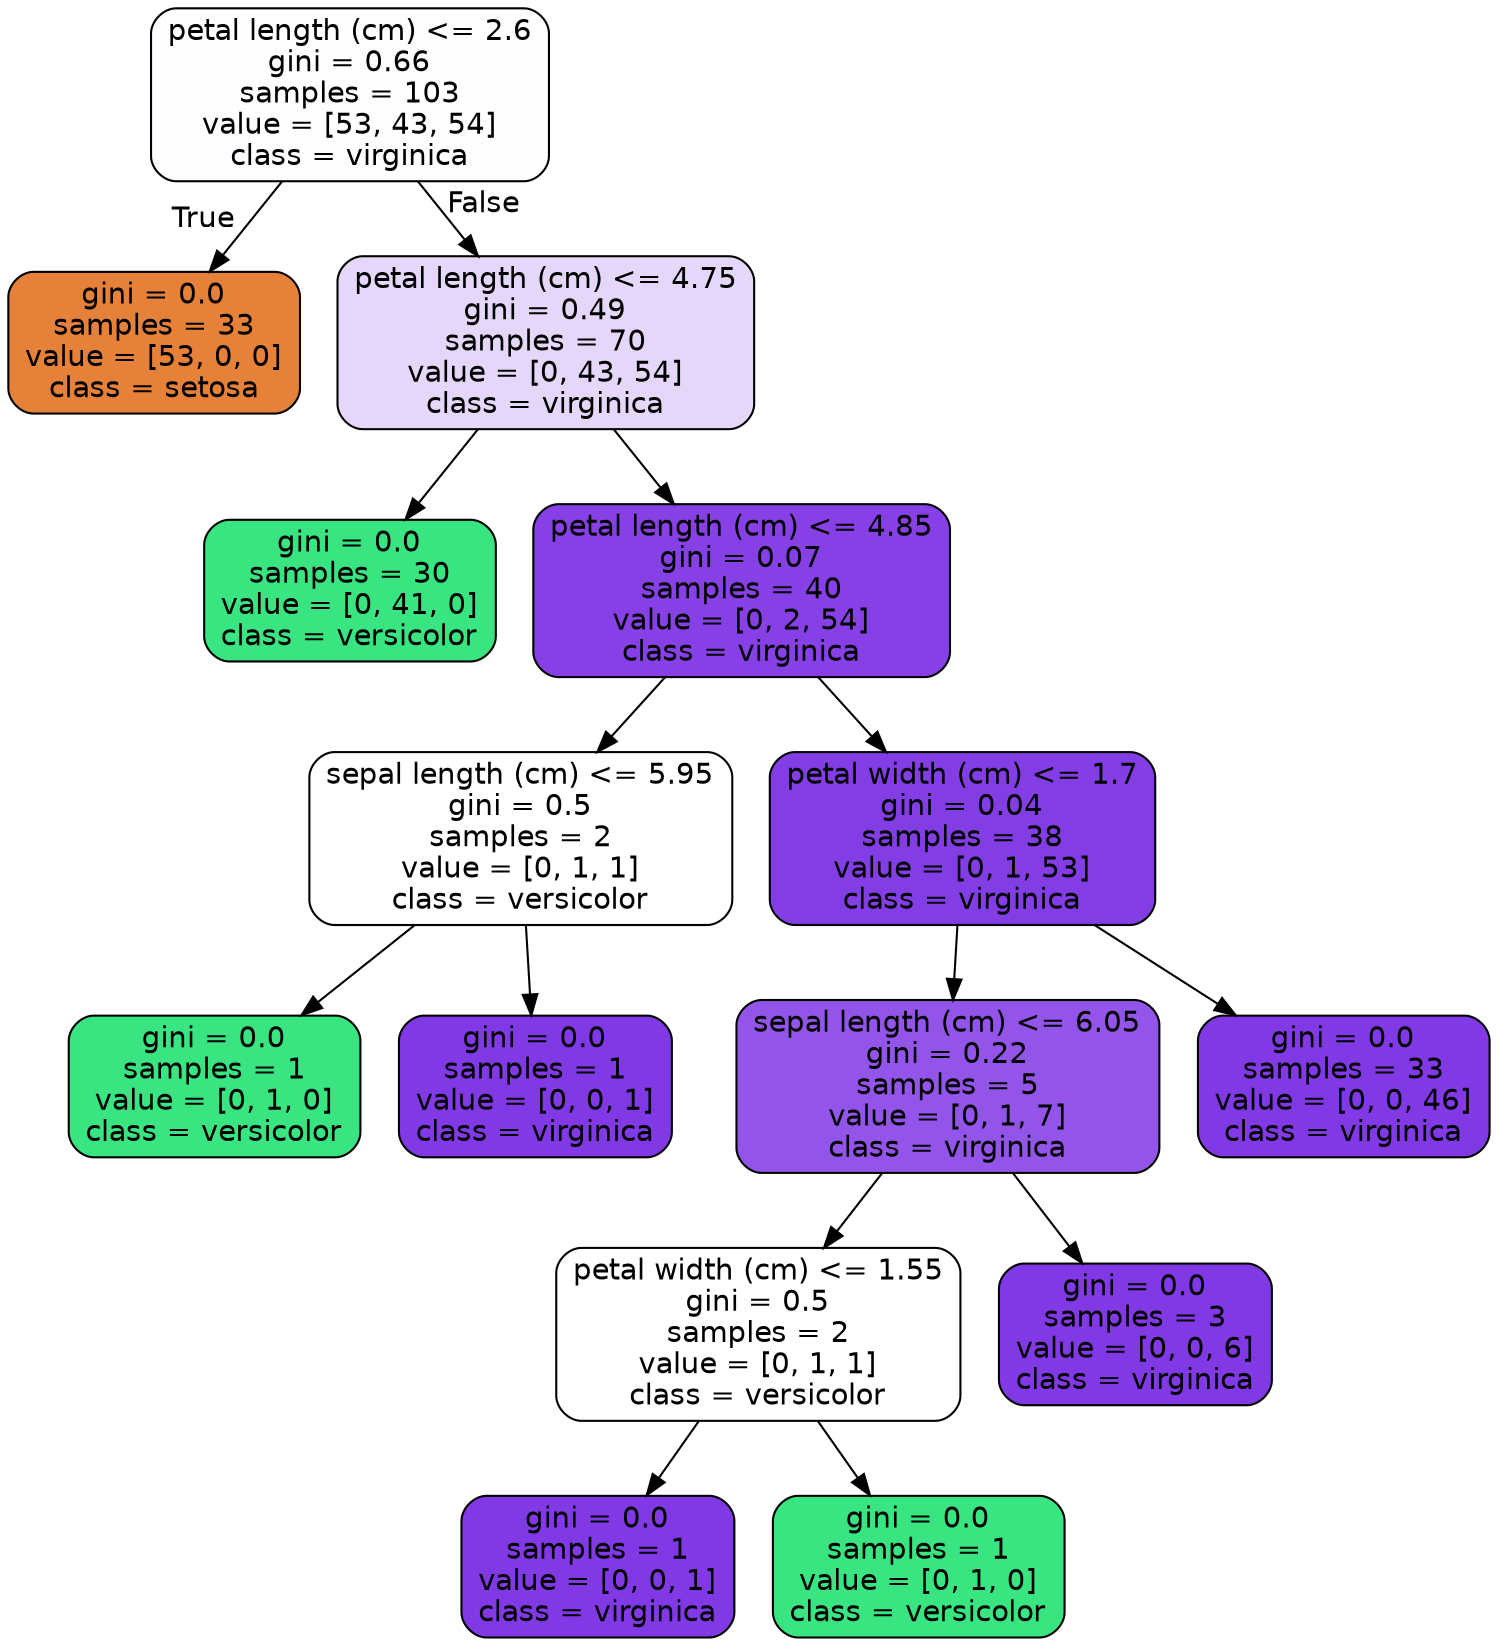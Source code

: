 digraph Tree {
node [shape=box, style="filled, rounded", color="black", fontname="helvetica"] ;
edge [fontname="helvetica"] ;
0 [label="petal length (cm) <= 2.6\ngini = 0.66\nsamples = 103\nvalue = [53, 43, 54]\nclass = virginica", fillcolor="#fefdff"] ;
1 [label="gini = 0.0\nsamples = 33\nvalue = [53, 0, 0]\nclass = setosa", fillcolor="#e58139"] ;
0 -> 1 [labeldistance=2.5, labelangle=45, headlabel="True"] ;
2 [label="petal length (cm) <= 4.75\ngini = 0.49\nsamples = 70\nvalue = [0, 43, 54]\nclass = virginica", fillcolor="#e5d7fa"] ;
0 -> 2 [labeldistance=2.5, labelangle=-45, headlabel="False"] ;
3 [label="gini = 0.0\nsamples = 30\nvalue = [0, 41, 0]\nclass = versicolor", fillcolor="#39e581"] ;
2 -> 3 ;
4 [label="petal length (cm) <= 4.85\ngini = 0.07\nsamples = 40\nvalue = [0, 2, 54]\nclass = virginica", fillcolor="#8640e6"] ;
2 -> 4 ;
5 [label="sepal length (cm) <= 5.95\ngini = 0.5\nsamples = 2\nvalue = [0, 1, 1]\nclass = versicolor", fillcolor="#ffffff"] ;
4 -> 5 ;
6 [label="gini = 0.0\nsamples = 1\nvalue = [0, 1, 0]\nclass = versicolor", fillcolor="#39e581"] ;
5 -> 6 ;
7 [label="gini = 0.0\nsamples = 1\nvalue = [0, 0, 1]\nclass = virginica", fillcolor="#8139e5"] ;
5 -> 7 ;
8 [label="petal width (cm) <= 1.7\ngini = 0.04\nsamples = 38\nvalue = [0, 1, 53]\nclass = virginica", fillcolor="#833de5"] ;
4 -> 8 ;
9 [label="sepal length (cm) <= 6.05\ngini = 0.22\nsamples = 5\nvalue = [0, 1, 7]\nclass = virginica", fillcolor="#9355e9"] ;
8 -> 9 ;
10 [label="petal width (cm) <= 1.55\ngini = 0.5\nsamples = 2\nvalue = [0, 1, 1]\nclass = versicolor", fillcolor="#ffffff"] ;
9 -> 10 ;
11 [label="gini = 0.0\nsamples = 1\nvalue = [0, 0, 1]\nclass = virginica", fillcolor="#8139e5"] ;
10 -> 11 ;
12 [label="gini = 0.0\nsamples = 1\nvalue = [0, 1, 0]\nclass = versicolor", fillcolor="#39e581"] ;
10 -> 12 ;
13 [label="gini = 0.0\nsamples = 3\nvalue = [0, 0, 6]\nclass = virginica", fillcolor="#8139e5"] ;
9 -> 13 ;
14 [label="gini = 0.0\nsamples = 33\nvalue = [0, 0, 46]\nclass = virginica", fillcolor="#8139e5"] ;
8 -> 14 ;
}